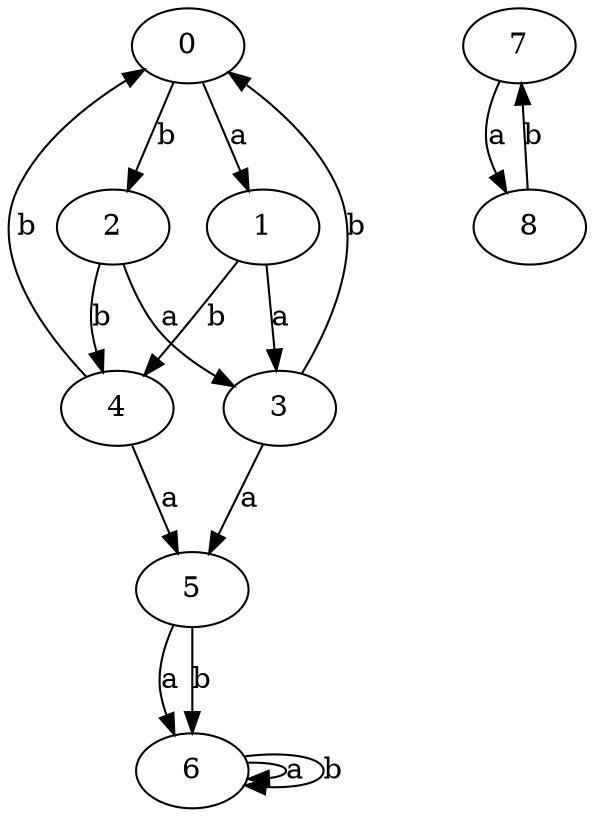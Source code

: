 digraph LargeDfaForMinimization
{
    start = 0;
    final = 5;

    0 -> 1 [label = "a"];
    0 -> 2 [label = "b"];
    1 -> 3 [label = "a"];
    1 -> 4 [label = "b"];
    2 -> 3 [label = "a"];
    2 -> 4 [label = "b"];
    3 -> 5 [label = "a"];
    3 -> 0 [label = "b"];
    4 -> 5 [label = "a"];
    4 -> 0 [label = "b"];
    5 -> 6 [label = "a"];
    5 -> 6 [label = "b"];
    6 -> 6 [label = "a"];
    6 -> 6 [label = "b"];
    7 -> 8 [label = "a"];
    8 -> 7 [label = "b"];
}